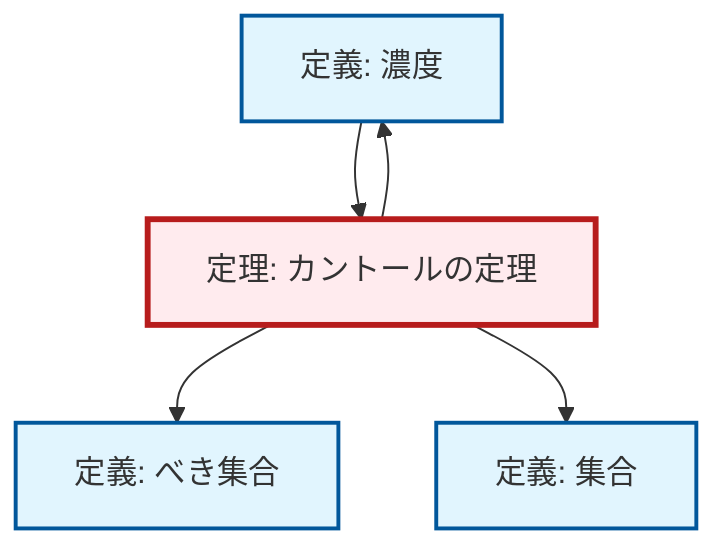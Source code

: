 graph TD
    classDef definition fill:#e1f5fe,stroke:#01579b,stroke-width:2px
    classDef theorem fill:#f3e5f5,stroke:#4a148c,stroke-width:2px
    classDef axiom fill:#fff3e0,stroke:#e65100,stroke-width:2px
    classDef example fill:#e8f5e9,stroke:#1b5e20,stroke-width:2px
    classDef current fill:#ffebee,stroke:#b71c1c,stroke-width:3px
    def-power-set["定義: べき集合"]:::definition
    def-cardinality["定義: 濃度"]:::definition
    thm-cantor["定理: カントールの定理"]:::theorem
    def-set["定義: 集合"]:::definition
    thm-cantor --> def-cardinality
    def-cardinality --> thm-cantor
    thm-cantor --> def-power-set
    thm-cantor --> def-set
    class thm-cantor current